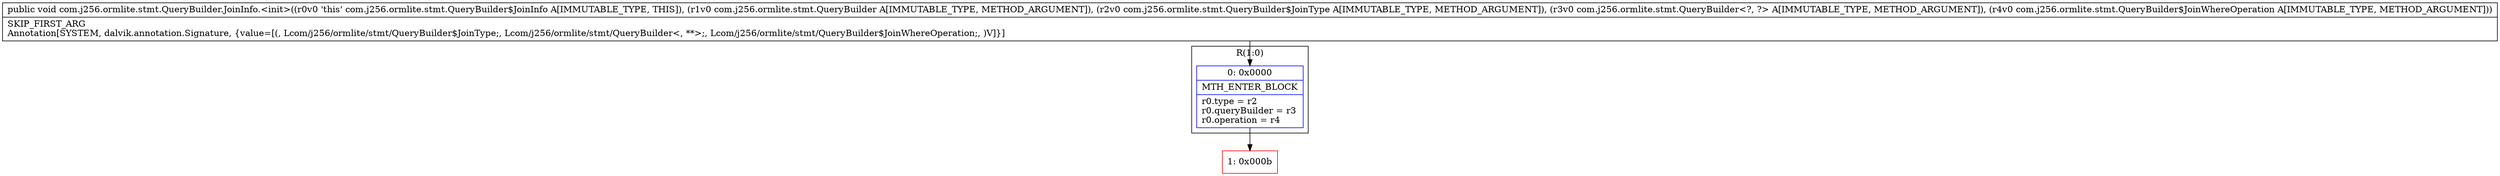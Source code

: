 digraph "CFG forcom.j256.ormlite.stmt.QueryBuilder.JoinInfo.\<init\>(Lcom\/j256\/ormlite\/stmt\/QueryBuilder;Lcom\/j256\/ormlite\/stmt\/QueryBuilder$JoinType;Lcom\/j256\/ormlite\/stmt\/QueryBuilder;Lcom\/j256\/ormlite\/stmt\/QueryBuilder$JoinWhereOperation;)V" {
subgraph cluster_Region_1072435459 {
label = "R(1:0)";
node [shape=record,color=blue];
Node_0 [shape=record,label="{0\:\ 0x0000|MTH_ENTER_BLOCK\l|r0.type = r2\lr0.queryBuilder = r3\lr0.operation = r4\l}"];
}
Node_1 [shape=record,color=red,label="{1\:\ 0x000b}"];
MethodNode[shape=record,label="{public void com.j256.ormlite.stmt.QueryBuilder.JoinInfo.\<init\>((r0v0 'this' com.j256.ormlite.stmt.QueryBuilder$JoinInfo A[IMMUTABLE_TYPE, THIS]), (r1v0 com.j256.ormlite.stmt.QueryBuilder A[IMMUTABLE_TYPE, METHOD_ARGUMENT]), (r2v0 com.j256.ormlite.stmt.QueryBuilder$JoinType A[IMMUTABLE_TYPE, METHOD_ARGUMENT]), (r3v0 com.j256.ormlite.stmt.QueryBuilder\<?, ?\> A[IMMUTABLE_TYPE, METHOD_ARGUMENT]), (r4v0 com.j256.ormlite.stmt.QueryBuilder$JoinWhereOperation A[IMMUTABLE_TYPE, METHOD_ARGUMENT]))  | SKIP_FIRST_ARG\lAnnotation[SYSTEM, dalvik.annotation.Signature, \{value=[(, Lcom\/j256\/ormlite\/stmt\/QueryBuilder$JoinType;, Lcom\/j256\/ormlite\/stmt\/QueryBuilder\<, **\>;, Lcom\/j256\/ormlite\/stmt\/QueryBuilder$JoinWhereOperation;, )V]\}]\l}"];
MethodNode -> Node_0;
Node_0 -> Node_1;
}

